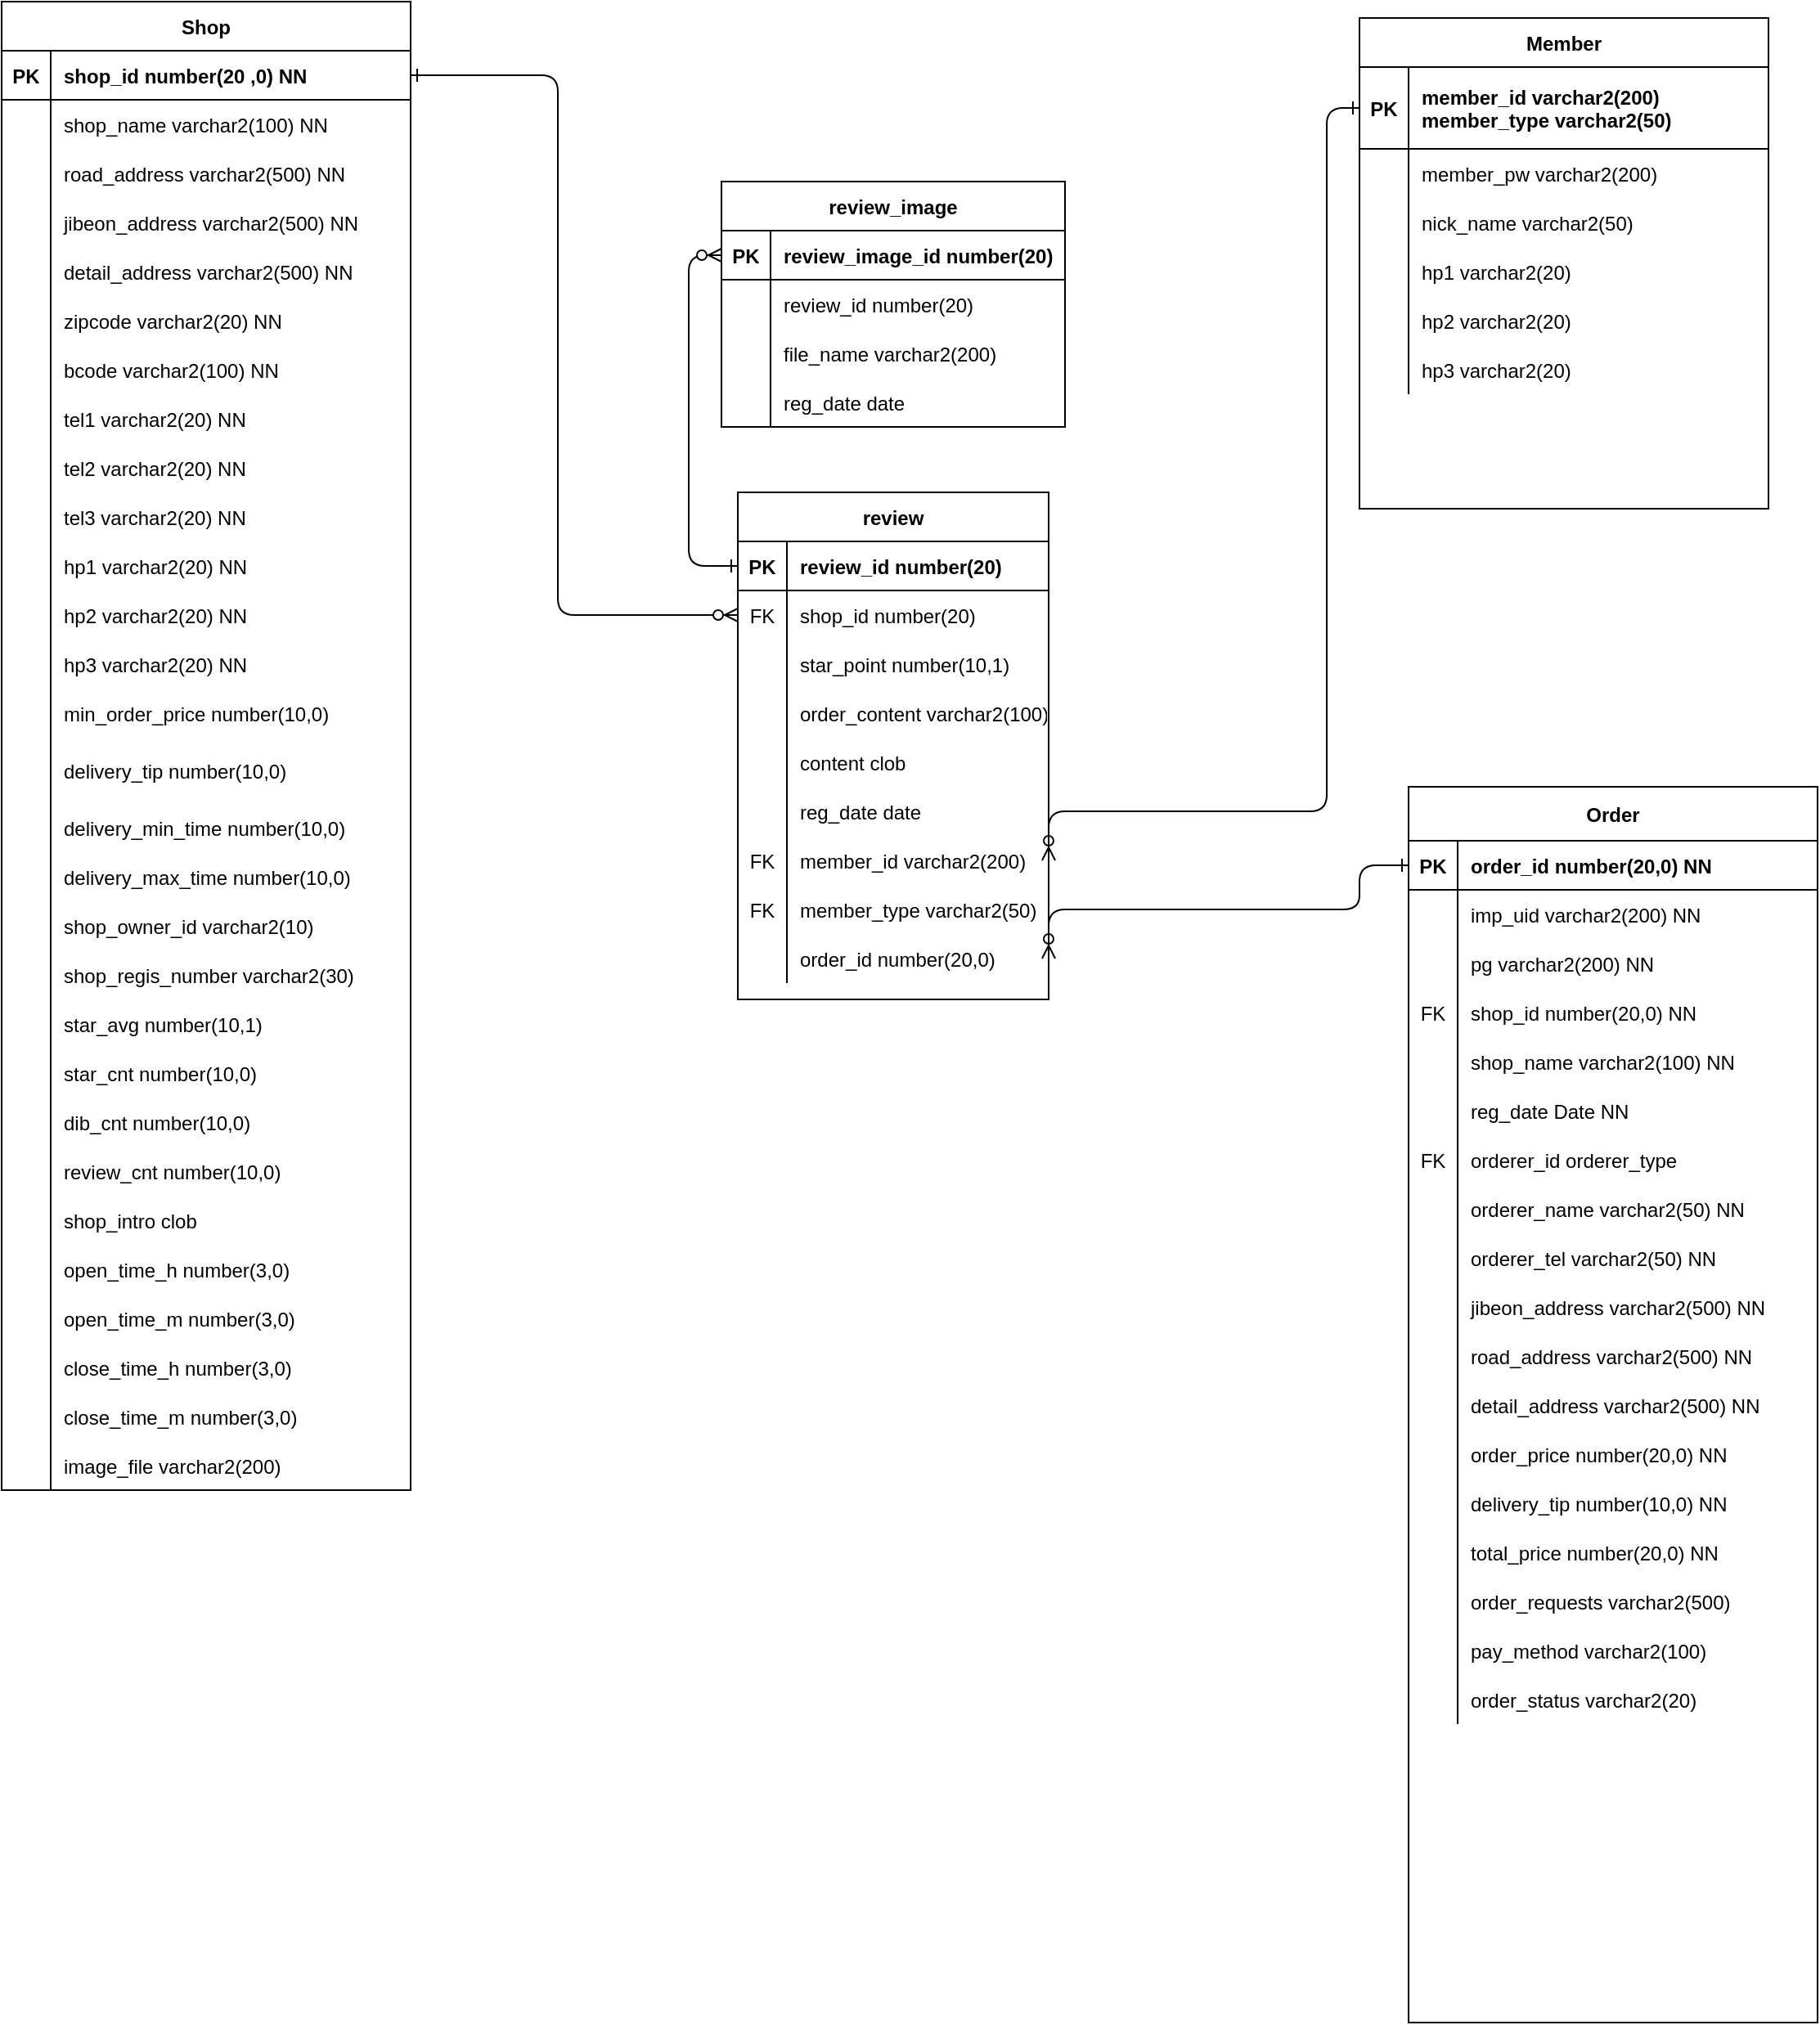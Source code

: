 <mxfile version="14.7.6" type="device"><diagram name="Page-1" id="c4acf3e9-155e-7222-9cf6-157b1a14988f"><mxGraphModel dx="1850" dy="1074" grid="1" gridSize="10" guides="1" tooltips="1" connect="1" arrows="1" fold="1" page="1" pageScale="1" pageWidth="850" pageHeight="1100" background="#ffffff" math="0" shadow="0"><root><mxCell id="0"/><mxCell id="1" parent="0"/><mxCell id="r4U__NCTWisNCbW0sd7S-23" value="review_image" style="shape=table;startSize=30;container=1;collapsible=1;childLayout=tableLayout;fixedRows=1;rowLines=0;fontStyle=1;align=center;resizeLast=1;strokeColor=#000000;" parent="1" vertex="1"><mxGeometry x="70" y="160" width="210" height="150" as="geometry"/></mxCell><mxCell id="r4U__NCTWisNCbW0sd7S-24" value="" style="shape=partialRectangle;collapsible=0;dropTarget=0;pointerEvents=0;fillColor=none;top=0;left=0;bottom=1;right=0;points=[[0,0.5],[1,0.5]];portConstraint=eastwest;" parent="r4U__NCTWisNCbW0sd7S-23" vertex="1"><mxGeometry y="30" width="210" height="30" as="geometry"/></mxCell><mxCell id="r4U__NCTWisNCbW0sd7S-25" value="PK" style="shape=partialRectangle;connectable=0;fillColor=none;top=0;left=0;bottom=0;right=0;fontStyle=1;overflow=hidden;" parent="r4U__NCTWisNCbW0sd7S-24" vertex="1"><mxGeometry width="30" height="30" as="geometry"/></mxCell><mxCell id="r4U__NCTWisNCbW0sd7S-26" value="review_image_id number(20)" style="shape=partialRectangle;connectable=0;fillColor=none;top=0;left=0;bottom=0;right=0;align=left;spacingLeft=6;fontStyle=1;overflow=hidden;" parent="r4U__NCTWisNCbW0sd7S-24" vertex="1"><mxGeometry x="30" width="180" height="30" as="geometry"/></mxCell><mxCell id="r4U__NCTWisNCbW0sd7S-27" value="" style="shape=partialRectangle;collapsible=0;dropTarget=0;pointerEvents=0;fillColor=none;top=0;left=0;bottom=0;right=0;points=[[0,0.5],[1,0.5]];portConstraint=eastwest;" parent="r4U__NCTWisNCbW0sd7S-23" vertex="1"><mxGeometry y="60" width="210" height="30" as="geometry"/></mxCell><mxCell id="r4U__NCTWisNCbW0sd7S-28" value="" style="shape=partialRectangle;connectable=0;fillColor=none;top=0;left=0;bottom=0;right=0;editable=1;overflow=hidden;" parent="r4U__NCTWisNCbW0sd7S-27" vertex="1"><mxGeometry width="30" height="30" as="geometry"/></mxCell><mxCell id="r4U__NCTWisNCbW0sd7S-29" value="review_id number(20)" style="shape=partialRectangle;connectable=0;fillColor=none;top=0;left=0;bottom=0;right=0;align=left;spacingLeft=6;overflow=hidden;" parent="r4U__NCTWisNCbW0sd7S-27" vertex="1"><mxGeometry x="30" width="180" height="30" as="geometry"/></mxCell><mxCell id="r4U__NCTWisNCbW0sd7S-30" value="" style="shape=partialRectangle;collapsible=0;dropTarget=0;pointerEvents=0;fillColor=none;top=0;left=0;bottom=0;right=0;points=[[0,0.5],[1,0.5]];portConstraint=eastwest;" parent="r4U__NCTWisNCbW0sd7S-23" vertex="1"><mxGeometry y="90" width="210" height="30" as="geometry"/></mxCell><mxCell id="r4U__NCTWisNCbW0sd7S-31" value="" style="shape=partialRectangle;connectable=0;fillColor=none;top=0;left=0;bottom=0;right=0;editable=1;overflow=hidden;" parent="r4U__NCTWisNCbW0sd7S-30" vertex="1"><mxGeometry width="30" height="30" as="geometry"/></mxCell><mxCell id="r4U__NCTWisNCbW0sd7S-32" value="file_name varchar2(200)" style="shape=partialRectangle;connectable=0;fillColor=none;top=0;left=0;bottom=0;right=0;align=left;spacingLeft=6;overflow=hidden;" parent="r4U__NCTWisNCbW0sd7S-30" vertex="1"><mxGeometry x="30" width="180" height="30" as="geometry"/></mxCell><mxCell id="r4U__NCTWisNCbW0sd7S-33" value="" style="shape=partialRectangle;collapsible=0;dropTarget=0;pointerEvents=0;fillColor=none;top=0;left=0;bottom=0;right=0;points=[[0,0.5],[1,0.5]];portConstraint=eastwest;" parent="r4U__NCTWisNCbW0sd7S-23" vertex="1"><mxGeometry y="120" width="210" height="30" as="geometry"/></mxCell><mxCell id="r4U__NCTWisNCbW0sd7S-34" value="" style="shape=partialRectangle;connectable=0;fillColor=none;top=0;left=0;bottom=0;right=0;editable=1;overflow=hidden;" parent="r4U__NCTWisNCbW0sd7S-33" vertex="1"><mxGeometry width="30" height="30" as="geometry"/></mxCell><mxCell id="r4U__NCTWisNCbW0sd7S-35" value="reg_date date" style="shape=partialRectangle;connectable=0;fillColor=none;top=0;left=0;bottom=0;right=0;align=left;spacingLeft=6;overflow=hidden;" parent="r4U__NCTWisNCbW0sd7S-33" vertex="1"><mxGeometry x="30" width="180" height="30" as="geometry"/></mxCell><mxCell id="r4U__NCTWisNCbW0sd7S-36" value="Shop" style="shape=table;startSize=30;container=1;collapsible=1;childLayout=tableLayout;fixedRows=1;rowLines=0;fontStyle=1;align=center;resizeLast=1;" parent="1" vertex="1"><mxGeometry x="-370" y="50" width="250" height="910" as="geometry"/></mxCell><mxCell id="r4U__NCTWisNCbW0sd7S-37" value="" style="shape=partialRectangle;collapsible=0;dropTarget=0;pointerEvents=0;fillColor=none;points=[[0,0.5],[1,0.5]];portConstraint=eastwest;top=0;left=0;right=0;bottom=1;" parent="r4U__NCTWisNCbW0sd7S-36" vertex="1"><mxGeometry y="30" width="250" height="30" as="geometry"/></mxCell><mxCell id="r4U__NCTWisNCbW0sd7S-38" value="PK" style="shape=partialRectangle;overflow=hidden;connectable=0;fillColor=none;top=0;left=0;bottom=0;right=0;fontStyle=1;" parent="r4U__NCTWisNCbW0sd7S-37" vertex="1"><mxGeometry width="30" height="30" as="geometry"/></mxCell><mxCell id="r4U__NCTWisNCbW0sd7S-39" value="shop_id number(20 ,0) NN" style="shape=partialRectangle;overflow=hidden;connectable=0;fillColor=none;top=0;left=0;bottom=0;right=0;align=left;spacingLeft=6;fontStyle=1;" parent="r4U__NCTWisNCbW0sd7S-37" vertex="1"><mxGeometry x="30" width="220" height="30" as="geometry"/></mxCell><mxCell id="r4U__NCTWisNCbW0sd7S-40" value="" style="shape=partialRectangle;collapsible=0;dropTarget=0;pointerEvents=0;fillColor=none;points=[[0,0.5],[1,0.5]];portConstraint=eastwest;top=0;left=0;right=0;bottom=0;" parent="r4U__NCTWisNCbW0sd7S-36" vertex="1"><mxGeometry y="60" width="250" height="30" as="geometry"/></mxCell><mxCell id="r4U__NCTWisNCbW0sd7S-41" value="" style="shape=partialRectangle;overflow=hidden;connectable=0;fillColor=none;top=0;left=0;bottom=0;right=0;" parent="r4U__NCTWisNCbW0sd7S-40" vertex="1"><mxGeometry width="30" height="30" as="geometry"/></mxCell><mxCell id="r4U__NCTWisNCbW0sd7S-42" value="shop_name varchar2(100) NN" style="shape=partialRectangle;overflow=hidden;connectable=0;fillColor=none;top=0;left=0;bottom=0;right=0;align=left;spacingLeft=6;" parent="r4U__NCTWisNCbW0sd7S-40" vertex="1"><mxGeometry x="30" width="220" height="30" as="geometry"/></mxCell><mxCell id="r4U__NCTWisNCbW0sd7S-43" value="" style="shape=partialRectangle;collapsible=0;dropTarget=0;pointerEvents=0;fillColor=none;points=[[0,0.5],[1,0.5]];portConstraint=eastwest;top=0;left=0;right=0;bottom=0;" parent="r4U__NCTWisNCbW0sd7S-36" vertex="1"><mxGeometry y="90" width="250" height="30" as="geometry"/></mxCell><mxCell id="r4U__NCTWisNCbW0sd7S-44" value="" style="shape=partialRectangle;overflow=hidden;connectable=0;fillColor=none;top=0;left=0;bottom=0;right=0;" parent="r4U__NCTWisNCbW0sd7S-43" vertex="1"><mxGeometry width="30" height="30" as="geometry"/></mxCell><mxCell id="r4U__NCTWisNCbW0sd7S-45" value="road_address varchar2(500) NN" style="shape=partialRectangle;overflow=hidden;connectable=0;fillColor=none;top=0;left=0;bottom=0;right=0;align=left;spacingLeft=6;" parent="r4U__NCTWisNCbW0sd7S-43" vertex="1"><mxGeometry x="30" width="220" height="30" as="geometry"/></mxCell><mxCell id="r4U__NCTWisNCbW0sd7S-46" value="" style="shape=partialRectangle;collapsible=0;dropTarget=0;pointerEvents=0;fillColor=none;points=[[0,0.5],[1,0.5]];portConstraint=eastwest;top=0;left=0;right=0;bottom=0;" parent="r4U__NCTWisNCbW0sd7S-36" vertex="1"><mxGeometry y="120" width="250" height="30" as="geometry"/></mxCell><mxCell id="r4U__NCTWisNCbW0sd7S-47" value="" style="shape=partialRectangle;overflow=hidden;connectable=0;fillColor=none;top=0;left=0;bottom=0;right=0;" parent="r4U__NCTWisNCbW0sd7S-46" vertex="1"><mxGeometry width="30" height="30" as="geometry"/></mxCell><mxCell id="r4U__NCTWisNCbW0sd7S-48" value="jibeon_address varchar2(500) NN" style="shape=partialRectangle;overflow=hidden;connectable=0;fillColor=none;top=0;left=0;bottom=0;right=0;align=left;spacingLeft=6;" parent="r4U__NCTWisNCbW0sd7S-46" vertex="1"><mxGeometry x="30" width="220" height="30" as="geometry"/></mxCell><mxCell id="r4U__NCTWisNCbW0sd7S-49" value="" style="shape=partialRectangle;collapsible=0;dropTarget=0;pointerEvents=0;fillColor=none;points=[[0,0.5],[1,0.5]];portConstraint=eastwest;top=0;left=0;right=0;bottom=0;" parent="r4U__NCTWisNCbW0sd7S-36" vertex="1"><mxGeometry y="150" width="250" height="30" as="geometry"/></mxCell><mxCell id="r4U__NCTWisNCbW0sd7S-50" value="" style="shape=partialRectangle;overflow=hidden;connectable=0;fillColor=none;top=0;left=0;bottom=0;right=0;" parent="r4U__NCTWisNCbW0sd7S-49" vertex="1"><mxGeometry width="30" height="30" as="geometry"/></mxCell><mxCell id="r4U__NCTWisNCbW0sd7S-51" value="detail_address varchar2(500) NN" style="shape=partialRectangle;overflow=hidden;connectable=0;fillColor=none;top=0;left=0;bottom=0;right=0;align=left;spacingLeft=6;" parent="r4U__NCTWisNCbW0sd7S-49" vertex="1"><mxGeometry x="30" width="220" height="30" as="geometry"/></mxCell><mxCell id="r4U__NCTWisNCbW0sd7S-52" value="" style="shape=partialRectangle;collapsible=0;dropTarget=0;pointerEvents=0;fillColor=none;points=[[0,0.5],[1,0.5]];portConstraint=eastwest;top=0;left=0;right=0;bottom=0;" parent="r4U__NCTWisNCbW0sd7S-36" vertex="1"><mxGeometry y="180" width="250" height="30" as="geometry"/></mxCell><mxCell id="r4U__NCTWisNCbW0sd7S-53" value="" style="shape=partialRectangle;overflow=hidden;connectable=0;fillColor=none;top=0;left=0;bottom=0;right=0;" parent="r4U__NCTWisNCbW0sd7S-52" vertex="1"><mxGeometry width="30" height="30" as="geometry"/></mxCell><mxCell id="r4U__NCTWisNCbW0sd7S-54" value="zipcode varchar2(20) NN" style="shape=partialRectangle;overflow=hidden;connectable=0;fillColor=none;top=0;left=0;bottom=0;right=0;align=left;spacingLeft=6;" parent="r4U__NCTWisNCbW0sd7S-52" vertex="1"><mxGeometry x="30" width="220" height="30" as="geometry"/></mxCell><mxCell id="r4U__NCTWisNCbW0sd7S-55" value="" style="shape=partialRectangle;collapsible=0;dropTarget=0;pointerEvents=0;fillColor=none;points=[[0,0.5],[1,0.5]];portConstraint=eastwest;top=0;left=0;right=0;bottom=0;" parent="r4U__NCTWisNCbW0sd7S-36" vertex="1"><mxGeometry y="210" width="250" height="30" as="geometry"/></mxCell><mxCell id="r4U__NCTWisNCbW0sd7S-56" value="" style="shape=partialRectangle;overflow=hidden;connectable=0;fillColor=none;top=0;left=0;bottom=0;right=0;" parent="r4U__NCTWisNCbW0sd7S-55" vertex="1"><mxGeometry width="30" height="30" as="geometry"/></mxCell><mxCell id="r4U__NCTWisNCbW0sd7S-57" value="bcode varchar2(100) NN" style="shape=partialRectangle;overflow=hidden;connectable=0;fillColor=none;top=0;left=0;bottom=0;right=0;align=left;spacingLeft=6;" parent="r4U__NCTWisNCbW0sd7S-55" vertex="1"><mxGeometry x="30" width="220" height="30" as="geometry"/></mxCell><mxCell id="r4U__NCTWisNCbW0sd7S-58" value="" style="shape=partialRectangle;collapsible=0;dropTarget=0;pointerEvents=0;fillColor=none;points=[[0,0.5],[1,0.5]];portConstraint=eastwest;top=0;left=0;right=0;bottom=0;" parent="r4U__NCTWisNCbW0sd7S-36" vertex="1"><mxGeometry y="240" width="250" height="30" as="geometry"/></mxCell><mxCell id="r4U__NCTWisNCbW0sd7S-59" value="" style="shape=partialRectangle;overflow=hidden;connectable=0;fillColor=none;top=0;left=0;bottom=0;right=0;" parent="r4U__NCTWisNCbW0sd7S-58" vertex="1"><mxGeometry width="30" height="30" as="geometry"/></mxCell><mxCell id="r4U__NCTWisNCbW0sd7S-60" value="tel1 varchar2(20) NN" style="shape=partialRectangle;overflow=hidden;connectable=0;fillColor=none;top=0;left=0;bottom=0;right=0;align=left;spacingLeft=6;" parent="r4U__NCTWisNCbW0sd7S-58" vertex="1"><mxGeometry x="30" width="220" height="30" as="geometry"/></mxCell><mxCell id="r4U__NCTWisNCbW0sd7S-61" value="" style="shape=partialRectangle;collapsible=0;dropTarget=0;pointerEvents=0;fillColor=none;points=[[0,0.5],[1,0.5]];portConstraint=eastwest;top=0;left=0;right=0;bottom=0;" parent="r4U__NCTWisNCbW0sd7S-36" vertex="1"><mxGeometry y="270" width="250" height="30" as="geometry"/></mxCell><mxCell id="r4U__NCTWisNCbW0sd7S-62" value="" style="shape=partialRectangle;overflow=hidden;connectable=0;fillColor=none;top=0;left=0;bottom=0;right=0;" parent="r4U__NCTWisNCbW0sd7S-61" vertex="1"><mxGeometry width="30" height="30" as="geometry"/></mxCell><mxCell id="r4U__NCTWisNCbW0sd7S-63" value="tel2 varchar2(20) NN" style="shape=partialRectangle;overflow=hidden;connectable=0;fillColor=none;top=0;left=0;bottom=0;right=0;align=left;spacingLeft=6;" parent="r4U__NCTWisNCbW0sd7S-61" vertex="1"><mxGeometry x="30" width="220" height="30" as="geometry"/></mxCell><mxCell id="r4U__NCTWisNCbW0sd7S-64" value="" style="shape=partialRectangle;collapsible=0;dropTarget=0;pointerEvents=0;fillColor=none;points=[[0,0.5],[1,0.5]];portConstraint=eastwest;top=0;left=0;right=0;bottom=0;" parent="r4U__NCTWisNCbW0sd7S-36" vertex="1"><mxGeometry y="300" width="250" height="30" as="geometry"/></mxCell><mxCell id="r4U__NCTWisNCbW0sd7S-65" value="" style="shape=partialRectangle;overflow=hidden;connectable=0;fillColor=none;top=0;left=0;bottom=0;right=0;" parent="r4U__NCTWisNCbW0sd7S-64" vertex="1"><mxGeometry width="30" height="30" as="geometry"/></mxCell><mxCell id="r4U__NCTWisNCbW0sd7S-66" value="tel3 varchar2(20) NN" style="shape=partialRectangle;overflow=hidden;connectable=0;fillColor=none;top=0;left=0;bottom=0;right=0;align=left;spacingLeft=6;" parent="r4U__NCTWisNCbW0sd7S-64" vertex="1"><mxGeometry x="30" width="220" height="30" as="geometry"/></mxCell><mxCell id="r4U__NCTWisNCbW0sd7S-67" value="" style="shape=partialRectangle;collapsible=0;dropTarget=0;pointerEvents=0;fillColor=none;points=[[0,0.5],[1,0.5]];portConstraint=eastwest;top=0;left=0;right=0;bottom=0;" parent="r4U__NCTWisNCbW0sd7S-36" vertex="1"><mxGeometry y="330" width="250" height="30" as="geometry"/></mxCell><mxCell id="r4U__NCTWisNCbW0sd7S-68" value="" style="shape=partialRectangle;overflow=hidden;connectable=0;fillColor=none;top=0;left=0;bottom=0;right=0;" parent="r4U__NCTWisNCbW0sd7S-67" vertex="1"><mxGeometry width="30" height="30" as="geometry"/></mxCell><mxCell id="r4U__NCTWisNCbW0sd7S-69" value="hp1 varchar2(20) NN" style="shape=partialRectangle;overflow=hidden;connectable=0;fillColor=none;top=0;left=0;bottom=0;right=0;align=left;spacingLeft=6;" parent="r4U__NCTWisNCbW0sd7S-67" vertex="1"><mxGeometry x="30" width="220" height="30" as="geometry"/></mxCell><mxCell id="r4U__NCTWisNCbW0sd7S-70" value="" style="shape=partialRectangle;collapsible=0;dropTarget=0;pointerEvents=0;fillColor=none;points=[[0,0.5],[1,0.5]];portConstraint=eastwest;top=0;left=0;right=0;bottom=0;" parent="r4U__NCTWisNCbW0sd7S-36" vertex="1"><mxGeometry y="360" width="250" height="30" as="geometry"/></mxCell><mxCell id="r4U__NCTWisNCbW0sd7S-71" value="" style="shape=partialRectangle;overflow=hidden;connectable=0;fillColor=none;top=0;left=0;bottom=0;right=0;" parent="r4U__NCTWisNCbW0sd7S-70" vertex="1"><mxGeometry width="30" height="30" as="geometry"/></mxCell><mxCell id="r4U__NCTWisNCbW0sd7S-72" value="hp2 varchar2(20) NN" style="shape=partialRectangle;overflow=hidden;connectable=0;fillColor=none;top=0;left=0;bottom=0;right=0;align=left;spacingLeft=6;" parent="r4U__NCTWisNCbW0sd7S-70" vertex="1"><mxGeometry x="30" width="220" height="30" as="geometry"/></mxCell><mxCell id="r4U__NCTWisNCbW0sd7S-73" value="" style="shape=partialRectangle;collapsible=0;dropTarget=0;pointerEvents=0;fillColor=none;points=[[0,0.5],[1,0.5]];portConstraint=eastwest;top=0;left=0;right=0;bottom=0;" parent="r4U__NCTWisNCbW0sd7S-36" vertex="1"><mxGeometry y="390" width="250" height="30" as="geometry"/></mxCell><mxCell id="r4U__NCTWisNCbW0sd7S-74" value="" style="shape=partialRectangle;overflow=hidden;connectable=0;fillColor=none;top=0;left=0;bottom=0;right=0;" parent="r4U__NCTWisNCbW0sd7S-73" vertex="1"><mxGeometry width="30" height="30" as="geometry"/></mxCell><mxCell id="r4U__NCTWisNCbW0sd7S-75" value="hp3 varchar2(20) NN" style="shape=partialRectangle;overflow=hidden;connectable=0;fillColor=none;top=0;left=0;bottom=0;right=0;align=left;spacingLeft=6;" parent="r4U__NCTWisNCbW0sd7S-73" vertex="1"><mxGeometry x="30" width="220" height="30" as="geometry"/></mxCell><mxCell id="r4U__NCTWisNCbW0sd7S-76" value="" style="shape=partialRectangle;collapsible=0;dropTarget=0;pointerEvents=0;fillColor=none;points=[[0,0.5],[1,0.5]];portConstraint=eastwest;top=0;left=0;right=0;bottom=0;" parent="r4U__NCTWisNCbW0sd7S-36" vertex="1"><mxGeometry y="420" width="250" height="30" as="geometry"/></mxCell><mxCell id="r4U__NCTWisNCbW0sd7S-77" value="" style="shape=partialRectangle;overflow=hidden;connectable=0;fillColor=none;top=0;left=0;bottom=0;right=0;" parent="r4U__NCTWisNCbW0sd7S-76" vertex="1"><mxGeometry width="30" height="30" as="geometry"/></mxCell><mxCell id="r4U__NCTWisNCbW0sd7S-78" value="min_order_price number(10,0) " style="shape=partialRectangle;overflow=hidden;connectable=0;fillColor=none;top=0;left=0;bottom=0;right=0;align=left;spacingLeft=6;" parent="r4U__NCTWisNCbW0sd7S-76" vertex="1"><mxGeometry x="30" width="220" height="30" as="geometry"/></mxCell><mxCell id="r4U__NCTWisNCbW0sd7S-79" value="" style="shape=partialRectangle;collapsible=0;dropTarget=0;pointerEvents=0;fillColor=none;points=[[0,0.5],[1,0.5]];portConstraint=eastwest;top=0;left=0;right=0;bottom=0;" parent="r4U__NCTWisNCbW0sd7S-36" vertex="1"><mxGeometry y="450" width="250" height="40" as="geometry"/></mxCell><mxCell id="r4U__NCTWisNCbW0sd7S-80" value="" style="shape=partialRectangle;overflow=hidden;connectable=0;fillColor=none;top=0;left=0;bottom=0;right=0;" parent="r4U__NCTWisNCbW0sd7S-79" vertex="1"><mxGeometry width="30" height="40" as="geometry"/></mxCell><mxCell id="r4U__NCTWisNCbW0sd7S-81" value="delivery_tip number(10,0) " style="shape=partialRectangle;overflow=hidden;connectable=0;fillColor=none;top=0;left=0;bottom=0;right=0;align=left;spacingLeft=6;" parent="r4U__NCTWisNCbW0sd7S-79" vertex="1"><mxGeometry x="30" width="220" height="40" as="geometry"/></mxCell><mxCell id="r4U__NCTWisNCbW0sd7S-82" value="" style="shape=partialRectangle;collapsible=0;dropTarget=0;pointerEvents=0;fillColor=none;points=[[0,0.5],[1,0.5]];portConstraint=eastwest;top=0;left=0;right=0;bottom=0;" parent="r4U__NCTWisNCbW0sd7S-36" vertex="1"><mxGeometry y="490" width="250" height="30" as="geometry"/></mxCell><mxCell id="r4U__NCTWisNCbW0sd7S-83" value="" style="shape=partialRectangle;overflow=hidden;connectable=0;fillColor=none;top=0;left=0;bottom=0;right=0;" parent="r4U__NCTWisNCbW0sd7S-82" vertex="1"><mxGeometry width="30" height="30" as="geometry"/></mxCell><mxCell id="r4U__NCTWisNCbW0sd7S-84" value="delivery_min_time number(10,0) " style="shape=partialRectangle;overflow=hidden;connectable=0;fillColor=none;top=0;left=0;bottom=0;right=0;align=left;spacingLeft=6;" parent="r4U__NCTWisNCbW0sd7S-82" vertex="1"><mxGeometry x="30" width="220" height="30" as="geometry"/></mxCell><mxCell id="r4U__NCTWisNCbW0sd7S-85" value="" style="shape=partialRectangle;collapsible=0;dropTarget=0;pointerEvents=0;fillColor=none;points=[[0,0.5],[1,0.5]];portConstraint=eastwest;top=0;left=0;right=0;bottom=0;" parent="r4U__NCTWisNCbW0sd7S-36" vertex="1"><mxGeometry y="520" width="250" height="30" as="geometry"/></mxCell><mxCell id="r4U__NCTWisNCbW0sd7S-86" value="" style="shape=partialRectangle;overflow=hidden;connectable=0;fillColor=none;top=0;left=0;bottom=0;right=0;" parent="r4U__NCTWisNCbW0sd7S-85" vertex="1"><mxGeometry width="30" height="30" as="geometry"/></mxCell><mxCell id="r4U__NCTWisNCbW0sd7S-87" value="delivery_max_time number(10,0) " style="shape=partialRectangle;overflow=hidden;connectable=0;fillColor=none;top=0;left=0;bottom=0;right=0;align=left;spacingLeft=6;" parent="r4U__NCTWisNCbW0sd7S-85" vertex="1"><mxGeometry x="30" width="220" height="30" as="geometry"/></mxCell><mxCell id="r4U__NCTWisNCbW0sd7S-88" value="" style="shape=partialRectangle;collapsible=0;dropTarget=0;pointerEvents=0;fillColor=none;points=[[0,0.5],[1,0.5]];portConstraint=eastwest;top=0;left=0;right=0;bottom=0;" parent="r4U__NCTWisNCbW0sd7S-36" vertex="1"><mxGeometry y="550" width="250" height="30" as="geometry"/></mxCell><mxCell id="r4U__NCTWisNCbW0sd7S-89" value="" style="shape=partialRectangle;overflow=hidden;connectable=0;fillColor=none;top=0;left=0;bottom=0;right=0;" parent="r4U__NCTWisNCbW0sd7S-88" vertex="1"><mxGeometry width="30" height="30" as="geometry"/></mxCell><mxCell id="r4U__NCTWisNCbW0sd7S-90" value="shop_owner_id varchar2(10) " style="shape=partialRectangle;overflow=hidden;connectable=0;fillColor=none;top=0;left=0;bottom=0;right=0;align=left;spacingLeft=6;" parent="r4U__NCTWisNCbW0sd7S-88" vertex="1"><mxGeometry x="30" width="220" height="30" as="geometry"/></mxCell><mxCell id="r4U__NCTWisNCbW0sd7S-91" value="" style="shape=partialRectangle;collapsible=0;dropTarget=0;pointerEvents=0;fillColor=none;points=[[0,0.5],[1,0.5]];portConstraint=eastwest;top=0;left=0;right=0;bottom=0;" parent="r4U__NCTWisNCbW0sd7S-36" vertex="1"><mxGeometry y="580" width="250" height="30" as="geometry"/></mxCell><mxCell id="r4U__NCTWisNCbW0sd7S-92" value="" style="shape=partialRectangle;overflow=hidden;connectable=0;fillColor=none;top=0;left=0;bottom=0;right=0;" parent="r4U__NCTWisNCbW0sd7S-91" vertex="1"><mxGeometry width="30" height="30" as="geometry"/></mxCell><mxCell id="r4U__NCTWisNCbW0sd7S-93" value="shop_regis_number varchar2(30) " style="shape=partialRectangle;overflow=hidden;connectable=0;fillColor=none;top=0;left=0;bottom=0;right=0;align=left;spacingLeft=6;" parent="r4U__NCTWisNCbW0sd7S-91" vertex="1"><mxGeometry x="30" width="220" height="30" as="geometry"/></mxCell><mxCell id="r4U__NCTWisNCbW0sd7S-94" value="" style="shape=partialRectangle;collapsible=0;dropTarget=0;pointerEvents=0;fillColor=none;points=[[0,0.5],[1,0.5]];portConstraint=eastwest;top=0;left=0;right=0;bottom=0;" parent="r4U__NCTWisNCbW0sd7S-36" vertex="1"><mxGeometry y="610" width="250" height="30" as="geometry"/></mxCell><mxCell id="r4U__NCTWisNCbW0sd7S-95" value="" style="shape=partialRectangle;overflow=hidden;connectable=0;fillColor=none;top=0;left=0;bottom=0;right=0;" parent="r4U__NCTWisNCbW0sd7S-94" vertex="1"><mxGeometry width="30" height="30" as="geometry"/></mxCell><mxCell id="r4U__NCTWisNCbW0sd7S-96" value="star_avg number(10,1) " style="shape=partialRectangle;overflow=hidden;connectable=0;fillColor=none;top=0;left=0;bottom=0;right=0;align=left;spacingLeft=6;" parent="r4U__NCTWisNCbW0sd7S-94" vertex="1"><mxGeometry x="30" width="220" height="30" as="geometry"/></mxCell><mxCell id="r4U__NCTWisNCbW0sd7S-97" value="" style="shape=partialRectangle;collapsible=0;dropTarget=0;pointerEvents=0;fillColor=none;points=[[0,0.5],[1,0.5]];portConstraint=eastwest;top=0;left=0;right=0;bottom=0;" parent="r4U__NCTWisNCbW0sd7S-36" vertex="1"><mxGeometry y="640" width="250" height="30" as="geometry"/></mxCell><mxCell id="r4U__NCTWisNCbW0sd7S-98" value="" style="shape=partialRectangle;overflow=hidden;connectable=0;fillColor=none;top=0;left=0;bottom=0;right=0;" parent="r4U__NCTWisNCbW0sd7S-97" vertex="1"><mxGeometry width="30" height="30" as="geometry"/></mxCell><mxCell id="r4U__NCTWisNCbW0sd7S-99" value="star_cnt number(10,0)" style="shape=partialRectangle;overflow=hidden;connectable=0;fillColor=none;top=0;left=0;bottom=0;right=0;align=left;spacingLeft=6;" parent="r4U__NCTWisNCbW0sd7S-97" vertex="1"><mxGeometry x="30" width="220" height="30" as="geometry"/></mxCell><mxCell id="r4U__NCTWisNCbW0sd7S-100" value="" style="shape=partialRectangle;collapsible=0;dropTarget=0;pointerEvents=0;fillColor=none;points=[[0,0.5],[1,0.5]];portConstraint=eastwest;top=0;left=0;right=0;bottom=0;" parent="r4U__NCTWisNCbW0sd7S-36" vertex="1"><mxGeometry y="670" width="250" height="30" as="geometry"/></mxCell><mxCell id="r4U__NCTWisNCbW0sd7S-101" value="" style="shape=partialRectangle;overflow=hidden;connectable=0;fillColor=none;top=0;left=0;bottom=0;right=0;" parent="r4U__NCTWisNCbW0sd7S-100" vertex="1"><mxGeometry width="30" height="30" as="geometry"/></mxCell><mxCell id="r4U__NCTWisNCbW0sd7S-102" value="dib_cnt number(10,0)" style="shape=partialRectangle;overflow=hidden;connectable=0;fillColor=none;top=0;left=0;bottom=0;right=0;align=left;spacingLeft=6;" parent="r4U__NCTWisNCbW0sd7S-100" vertex="1"><mxGeometry x="30" width="220" height="30" as="geometry"/></mxCell><mxCell id="r4U__NCTWisNCbW0sd7S-103" value="" style="shape=partialRectangle;collapsible=0;dropTarget=0;pointerEvents=0;fillColor=none;points=[[0,0.5],[1,0.5]];portConstraint=eastwest;top=0;left=0;right=0;bottom=0;" parent="r4U__NCTWisNCbW0sd7S-36" vertex="1"><mxGeometry y="700" width="250" height="30" as="geometry"/></mxCell><mxCell id="r4U__NCTWisNCbW0sd7S-104" value="" style="shape=partialRectangle;overflow=hidden;connectable=0;fillColor=none;top=0;left=0;bottom=0;right=0;" parent="r4U__NCTWisNCbW0sd7S-103" vertex="1"><mxGeometry width="30" height="30" as="geometry"/></mxCell><mxCell id="r4U__NCTWisNCbW0sd7S-105" value="review_cnt number(10,0)" style="shape=partialRectangle;overflow=hidden;connectable=0;fillColor=none;top=0;left=0;bottom=0;right=0;align=left;spacingLeft=6;" parent="r4U__NCTWisNCbW0sd7S-103" vertex="1"><mxGeometry x="30" width="220" height="30" as="geometry"/></mxCell><mxCell id="r4U__NCTWisNCbW0sd7S-106" value="" style="shape=partialRectangle;collapsible=0;dropTarget=0;pointerEvents=0;fillColor=none;points=[[0,0.5],[1,0.5]];portConstraint=eastwest;top=0;left=0;right=0;bottom=0;" parent="r4U__NCTWisNCbW0sd7S-36" vertex="1"><mxGeometry y="730" width="250" height="30" as="geometry"/></mxCell><mxCell id="r4U__NCTWisNCbW0sd7S-107" value="" style="shape=partialRectangle;overflow=hidden;connectable=0;fillColor=none;top=0;left=0;bottom=0;right=0;" parent="r4U__NCTWisNCbW0sd7S-106" vertex="1"><mxGeometry width="30" height="30" as="geometry"/></mxCell><mxCell id="r4U__NCTWisNCbW0sd7S-108" value="shop_intro clob" style="shape=partialRectangle;overflow=hidden;connectable=0;fillColor=none;top=0;left=0;bottom=0;right=0;align=left;spacingLeft=6;" parent="r4U__NCTWisNCbW0sd7S-106" vertex="1"><mxGeometry x="30" width="220" height="30" as="geometry"/></mxCell><mxCell id="r4U__NCTWisNCbW0sd7S-109" value="" style="shape=partialRectangle;collapsible=0;dropTarget=0;pointerEvents=0;fillColor=none;points=[[0,0.5],[1,0.5]];portConstraint=eastwest;top=0;left=0;right=0;bottom=0;" parent="r4U__NCTWisNCbW0sd7S-36" vertex="1"><mxGeometry y="760" width="250" height="30" as="geometry"/></mxCell><mxCell id="r4U__NCTWisNCbW0sd7S-110" value="" style="shape=partialRectangle;overflow=hidden;connectable=0;fillColor=none;top=0;left=0;bottom=0;right=0;" parent="r4U__NCTWisNCbW0sd7S-109" vertex="1"><mxGeometry width="30" height="30" as="geometry"/></mxCell><mxCell id="r4U__NCTWisNCbW0sd7S-111" value="open_time_h number(3,0)" style="shape=partialRectangle;overflow=hidden;connectable=0;fillColor=none;top=0;left=0;bottom=0;right=0;align=left;spacingLeft=6;" parent="r4U__NCTWisNCbW0sd7S-109" vertex="1"><mxGeometry x="30" width="220" height="30" as="geometry"/></mxCell><mxCell id="r4U__NCTWisNCbW0sd7S-112" value="" style="shape=partialRectangle;collapsible=0;dropTarget=0;pointerEvents=0;fillColor=none;points=[[0,0.5],[1,0.5]];portConstraint=eastwest;top=0;left=0;right=0;bottom=0;" parent="r4U__NCTWisNCbW0sd7S-36" vertex="1"><mxGeometry y="790" width="250" height="30" as="geometry"/></mxCell><mxCell id="r4U__NCTWisNCbW0sd7S-113" value="" style="shape=partialRectangle;overflow=hidden;connectable=0;fillColor=none;top=0;left=0;bottom=0;right=0;" parent="r4U__NCTWisNCbW0sd7S-112" vertex="1"><mxGeometry width="30" height="30" as="geometry"/></mxCell><mxCell id="r4U__NCTWisNCbW0sd7S-114" value="open_time_m number(3,0)" style="shape=partialRectangle;overflow=hidden;connectable=0;fillColor=none;top=0;left=0;bottom=0;right=0;align=left;spacingLeft=6;" parent="r4U__NCTWisNCbW0sd7S-112" vertex="1"><mxGeometry x="30" width="220" height="30" as="geometry"/></mxCell><mxCell id="r4U__NCTWisNCbW0sd7S-115" value="" style="shape=partialRectangle;collapsible=0;dropTarget=0;pointerEvents=0;fillColor=none;points=[[0,0.5],[1,0.5]];portConstraint=eastwest;top=0;left=0;right=0;bottom=0;" parent="r4U__NCTWisNCbW0sd7S-36" vertex="1"><mxGeometry y="820" width="250" height="30" as="geometry"/></mxCell><mxCell id="r4U__NCTWisNCbW0sd7S-116" value="" style="shape=partialRectangle;overflow=hidden;connectable=0;fillColor=none;top=0;left=0;bottom=0;right=0;" parent="r4U__NCTWisNCbW0sd7S-115" vertex="1"><mxGeometry width="30" height="30" as="geometry"/></mxCell><mxCell id="r4U__NCTWisNCbW0sd7S-117" value="close_time_h number(3,0)" style="shape=partialRectangle;overflow=hidden;connectable=0;fillColor=none;top=0;left=0;bottom=0;right=0;align=left;spacingLeft=6;" parent="r4U__NCTWisNCbW0sd7S-115" vertex="1"><mxGeometry x="30" width="220" height="30" as="geometry"/></mxCell><mxCell id="r4U__NCTWisNCbW0sd7S-118" value="" style="shape=partialRectangle;collapsible=0;dropTarget=0;pointerEvents=0;fillColor=none;points=[[0,0.5],[1,0.5]];portConstraint=eastwest;top=0;left=0;right=0;bottom=0;" parent="r4U__NCTWisNCbW0sd7S-36" vertex="1"><mxGeometry y="850" width="250" height="30" as="geometry"/></mxCell><mxCell id="r4U__NCTWisNCbW0sd7S-119" value="" style="shape=partialRectangle;overflow=hidden;connectable=0;fillColor=none;top=0;left=0;bottom=0;right=0;" parent="r4U__NCTWisNCbW0sd7S-118" vertex="1"><mxGeometry width="30" height="30" as="geometry"/></mxCell><mxCell id="r4U__NCTWisNCbW0sd7S-120" value="close_time_m number(3,0)" style="shape=partialRectangle;overflow=hidden;connectable=0;fillColor=none;top=0;left=0;bottom=0;right=0;align=left;spacingLeft=6;" parent="r4U__NCTWisNCbW0sd7S-118" vertex="1"><mxGeometry x="30" width="220" height="30" as="geometry"/></mxCell><mxCell id="r4U__NCTWisNCbW0sd7S-121" value="" style="shape=partialRectangle;collapsible=0;dropTarget=0;pointerEvents=0;fillColor=none;points=[[0,0.5],[1,0.5]];portConstraint=eastwest;top=0;left=0;right=0;bottom=0;" parent="r4U__NCTWisNCbW0sd7S-36" vertex="1"><mxGeometry y="880" width="250" height="30" as="geometry"/></mxCell><mxCell id="r4U__NCTWisNCbW0sd7S-122" value="" style="shape=partialRectangle;overflow=hidden;connectable=0;fillColor=none;top=0;left=0;bottom=0;right=0;" parent="r4U__NCTWisNCbW0sd7S-121" vertex="1"><mxGeometry width="30" height="30" as="geometry"/></mxCell><mxCell id="r4U__NCTWisNCbW0sd7S-123" value="image_file varchar2(200)" style="shape=partialRectangle;overflow=hidden;connectable=0;fillColor=none;top=0;left=0;bottom=0;right=0;align=left;spacingLeft=6;" parent="r4U__NCTWisNCbW0sd7S-121" vertex="1"><mxGeometry x="30" width="220" height="30" as="geometry"/></mxCell><mxCell id="r4U__NCTWisNCbW0sd7S-124" value="Member" style="shape=table;startSize=30;container=1;collapsible=1;childLayout=tableLayout;fixedRows=1;rowLines=0;fontStyle=1;align=center;resizeLast=1;" parent="1" vertex="1"><mxGeometry x="460" y="60" width="250" height="300" as="geometry"><mxRectangle x="450" y="280" width="90" height="30" as="alternateBounds"/></mxGeometry></mxCell><mxCell id="r4U__NCTWisNCbW0sd7S-125" value="" style="shape=partialRectangle;collapsible=0;dropTarget=0;pointerEvents=0;fillColor=none;points=[[0,0.5],[1,0.5]];portConstraint=eastwest;top=0;left=0;right=0;bottom=1;" parent="r4U__NCTWisNCbW0sd7S-124" vertex="1"><mxGeometry y="30" width="250" height="50" as="geometry"/></mxCell><mxCell id="r4U__NCTWisNCbW0sd7S-126" value="PK" style="shape=partialRectangle;overflow=hidden;connectable=0;fillColor=none;top=0;left=0;bottom=0;right=0;fontStyle=1;" parent="r4U__NCTWisNCbW0sd7S-125" vertex="1"><mxGeometry width="30" height="50" as="geometry"/></mxCell><mxCell id="r4U__NCTWisNCbW0sd7S-127" value="member_id varchar2(200)&#10;member_type varchar2(50)" style="shape=partialRectangle;overflow=hidden;connectable=0;fillColor=none;top=0;left=0;bottom=0;right=0;align=left;spacingLeft=6;fontStyle=1;" parent="r4U__NCTWisNCbW0sd7S-125" vertex="1"><mxGeometry x="30" width="220" height="50" as="geometry"/></mxCell><mxCell id="r4U__NCTWisNCbW0sd7S-128" value="" style="shape=partialRectangle;collapsible=0;dropTarget=0;pointerEvents=0;fillColor=none;points=[[0,0.5],[1,0.5]];portConstraint=eastwest;top=0;left=0;right=0;bottom=0;" parent="r4U__NCTWisNCbW0sd7S-124" vertex="1"><mxGeometry y="80" width="250" height="30" as="geometry"/></mxCell><mxCell id="r4U__NCTWisNCbW0sd7S-129" value="" style="shape=partialRectangle;overflow=hidden;connectable=0;fillColor=none;top=0;left=0;bottom=0;right=0;" parent="r4U__NCTWisNCbW0sd7S-128" vertex="1"><mxGeometry width="30" height="30" as="geometry"/></mxCell><mxCell id="r4U__NCTWisNCbW0sd7S-130" value="member_pw varchar2(200)" style="shape=partialRectangle;overflow=hidden;connectable=0;fillColor=none;top=0;left=0;bottom=0;right=0;align=left;spacingLeft=6;" parent="r4U__NCTWisNCbW0sd7S-128" vertex="1"><mxGeometry x="30" width="220" height="30" as="geometry"/></mxCell><mxCell id="r4U__NCTWisNCbW0sd7S-131" value="" style="shape=partialRectangle;collapsible=0;dropTarget=0;pointerEvents=0;fillColor=none;points=[[0,0.5],[1,0.5]];portConstraint=eastwest;top=0;left=0;right=0;bottom=0;" parent="r4U__NCTWisNCbW0sd7S-124" vertex="1"><mxGeometry y="110" width="250" height="30" as="geometry"/></mxCell><mxCell id="r4U__NCTWisNCbW0sd7S-132" value="" style="shape=partialRectangle;overflow=hidden;connectable=0;fillColor=none;top=0;left=0;bottom=0;right=0;" parent="r4U__NCTWisNCbW0sd7S-131" vertex="1"><mxGeometry width="30" height="30" as="geometry"/></mxCell><mxCell id="r4U__NCTWisNCbW0sd7S-133" value="nick_name varchar2(50)" style="shape=partialRectangle;overflow=hidden;connectable=0;fillColor=none;top=0;left=0;bottom=0;right=0;align=left;spacingLeft=6;" parent="r4U__NCTWisNCbW0sd7S-131" vertex="1"><mxGeometry x="30" width="220" height="30" as="geometry"/></mxCell><mxCell id="r4U__NCTWisNCbW0sd7S-134" value="" style="shape=partialRectangle;collapsible=0;dropTarget=0;pointerEvents=0;fillColor=none;points=[[0,0.5],[1,0.5]];portConstraint=eastwest;top=0;left=0;right=0;bottom=0;" parent="r4U__NCTWisNCbW0sd7S-124" vertex="1"><mxGeometry y="140" width="250" height="30" as="geometry"/></mxCell><mxCell id="r4U__NCTWisNCbW0sd7S-135" value="" style="shape=partialRectangle;overflow=hidden;connectable=0;fillColor=none;top=0;left=0;bottom=0;right=0;" parent="r4U__NCTWisNCbW0sd7S-134" vertex="1"><mxGeometry width="30" height="30" as="geometry"/></mxCell><mxCell id="r4U__NCTWisNCbW0sd7S-136" value="hp1 varchar2(20)" style="shape=partialRectangle;overflow=hidden;connectable=0;fillColor=none;top=0;left=0;bottom=0;right=0;align=left;spacingLeft=6;" parent="r4U__NCTWisNCbW0sd7S-134" vertex="1"><mxGeometry x="30" width="220" height="30" as="geometry"/></mxCell><mxCell id="r4U__NCTWisNCbW0sd7S-137" value="" style="shape=partialRectangle;collapsible=0;dropTarget=0;pointerEvents=0;fillColor=none;points=[[0,0.5],[1,0.5]];portConstraint=eastwest;top=0;left=0;right=0;bottom=0;" parent="r4U__NCTWisNCbW0sd7S-124" vertex="1"><mxGeometry y="170" width="250" height="30" as="geometry"/></mxCell><mxCell id="r4U__NCTWisNCbW0sd7S-138" value="" style="shape=partialRectangle;overflow=hidden;connectable=0;fillColor=none;top=0;left=0;bottom=0;right=0;" parent="r4U__NCTWisNCbW0sd7S-137" vertex="1"><mxGeometry width="30" height="30" as="geometry"/></mxCell><mxCell id="r4U__NCTWisNCbW0sd7S-139" value="hp2 varchar2(20)" style="shape=partialRectangle;overflow=hidden;connectable=0;fillColor=none;top=0;left=0;bottom=0;right=0;align=left;spacingLeft=6;" parent="r4U__NCTWisNCbW0sd7S-137" vertex="1"><mxGeometry x="30" width="220" height="30" as="geometry"/></mxCell><mxCell id="r4U__NCTWisNCbW0sd7S-140" value="" style="shape=partialRectangle;collapsible=0;dropTarget=0;pointerEvents=0;fillColor=none;points=[[0,0.5],[1,0.5]];portConstraint=eastwest;top=0;left=0;right=0;bottom=0;" parent="r4U__NCTWisNCbW0sd7S-124" vertex="1"><mxGeometry y="200" width="250" height="30" as="geometry"/></mxCell><mxCell id="r4U__NCTWisNCbW0sd7S-141" value="" style="shape=partialRectangle;overflow=hidden;connectable=0;fillColor=none;top=0;left=0;bottom=0;right=0;" parent="r4U__NCTWisNCbW0sd7S-140" vertex="1"><mxGeometry width="30" height="30" as="geometry"/></mxCell><mxCell id="r4U__NCTWisNCbW0sd7S-142" value="hp3 varchar2(20)" style="shape=partialRectangle;overflow=hidden;connectable=0;fillColor=none;top=0;left=0;bottom=0;right=0;align=left;spacingLeft=6;" parent="r4U__NCTWisNCbW0sd7S-140" vertex="1"><mxGeometry x="30" width="220" height="30" as="geometry"/></mxCell><mxCell id="r4U__NCTWisNCbW0sd7S-177" value="" style="edgeStyle=orthogonalEdgeStyle;endArrow=ERzeroToMany;startArrow=ERone;endFill=1;startFill=0;exitX=1;exitY=0.5;exitDx=0;exitDy=0;entryX=0;entryY=0.5;entryDx=0;entryDy=0;" parent="1" source="r4U__NCTWisNCbW0sd7S-37" target="r4U__NCTWisNCbW0sd7S-5" edge="1"><mxGeometry width="100" height="100" relative="1" as="geometry"><mxPoint x="-90" y="80" as="sourcePoint"/><mxPoint x="10" y="700" as="targetPoint"/><Array as="points"><mxPoint x="-30" y="95"/><mxPoint x="-30" y="425"/></Array></mxGeometry></mxCell><mxCell id="r4U__NCTWisNCbW0sd7S-178" value="" style="edgeStyle=orthogonalEdgeStyle;endArrow=ERzeroToMany;startArrow=ERone;endFill=1;startFill=0;exitX=0;exitY=0.5;exitDx=0;exitDy=0;entryX=1;entryY=0.5;entryDx=0;entryDy=0;" parent="1" source="r4U__NCTWisNCbW0sd7S-125" target="r4U__NCTWisNCbW0sd7S-17" edge="1"><mxGeometry width="100" height="100" relative="1" as="geometry"><mxPoint x="350" y="130" as="sourcePoint"/><mxPoint x="550" y="460" as="targetPoint"/><Array as="points"><mxPoint x="440" y="115"/><mxPoint x="440" y="545"/></Array></mxGeometry></mxCell><mxCell id="r4U__NCTWisNCbW0sd7S-182" value="" style="group" parent="1" vertex="1" connectable="0"><mxGeometry x="490" y="530" width="250" height="595" as="geometry"/></mxCell><mxCell id="r4U__NCTWisNCbW0sd7S-183" value="Order" style="shape=table;startSize=33;container=1;collapsible=1;childLayout=tableLayout;fixedRows=1;rowLines=0;fontStyle=1;align=center;resizeLast=1;" parent="r4U__NCTWisNCbW0sd7S-182" vertex="1"><mxGeometry width="250" height="755.477" as="geometry"><mxRectangle x="450" y="280" width="90" height="30" as="alternateBounds"/></mxGeometry></mxCell><mxCell id="r4U__NCTWisNCbW0sd7S-184" value="" style="shape=partialRectangle;collapsible=0;dropTarget=0;pointerEvents=0;fillColor=none;points=[[0,0.5],[1,0.5]];portConstraint=eastwest;top=0;left=0;right=0;bottom=1;" parent="r4U__NCTWisNCbW0sd7S-183" vertex="1"><mxGeometry y="33" width="250" height="30" as="geometry"/></mxCell><mxCell id="r4U__NCTWisNCbW0sd7S-185" value="PK" style="shape=partialRectangle;overflow=hidden;connectable=0;fillColor=none;top=0;left=0;bottom=0;right=0;fontStyle=1;" parent="r4U__NCTWisNCbW0sd7S-184" vertex="1"><mxGeometry width="30" height="30" as="geometry"/></mxCell><mxCell id="r4U__NCTWisNCbW0sd7S-186" value="order_id number(20,0) NN" style="shape=partialRectangle;overflow=hidden;connectable=0;fillColor=none;top=0;left=0;bottom=0;right=0;align=left;spacingLeft=6;fontStyle=1;" parent="r4U__NCTWisNCbW0sd7S-184" vertex="1"><mxGeometry x="30" width="220" height="30" as="geometry"/></mxCell><mxCell id="r4U__NCTWisNCbW0sd7S-187" value="" style="shape=partialRectangle;collapsible=0;dropTarget=0;pointerEvents=0;fillColor=none;points=[[0,0.5],[1,0.5]];portConstraint=eastwest;top=0;left=0;right=0;bottom=0;" parent="r4U__NCTWisNCbW0sd7S-183" vertex="1"><mxGeometry y="63" width="250" height="30" as="geometry"/></mxCell><mxCell id="r4U__NCTWisNCbW0sd7S-188" value="" style="shape=partialRectangle;overflow=hidden;connectable=0;fillColor=none;top=0;left=0;bottom=0;right=0;" parent="r4U__NCTWisNCbW0sd7S-187" vertex="1"><mxGeometry width="30" height="30" as="geometry"/></mxCell><mxCell id="r4U__NCTWisNCbW0sd7S-189" value="imp_uid varchar2(200) NN" style="shape=partialRectangle;overflow=hidden;connectable=0;fillColor=none;top=0;left=0;bottom=0;right=0;align=left;spacingLeft=6;" parent="r4U__NCTWisNCbW0sd7S-187" vertex="1"><mxGeometry x="30" width="220" height="30" as="geometry"/></mxCell><mxCell id="r4U__NCTWisNCbW0sd7S-190" value="" style="shape=partialRectangle;collapsible=0;dropTarget=0;pointerEvents=0;fillColor=none;points=[[0,0.5],[1,0.5]];portConstraint=eastwest;top=0;left=0;right=0;bottom=0;" parent="r4U__NCTWisNCbW0sd7S-183" vertex="1"><mxGeometry y="93" width="250" height="30" as="geometry"/></mxCell><mxCell id="r4U__NCTWisNCbW0sd7S-191" value="" style="shape=partialRectangle;overflow=hidden;connectable=0;fillColor=none;top=0;left=0;bottom=0;right=0;" parent="r4U__NCTWisNCbW0sd7S-190" vertex="1"><mxGeometry width="30" height="30" as="geometry"/></mxCell><mxCell id="r4U__NCTWisNCbW0sd7S-192" value="pg varchar2(200) NN" style="shape=partialRectangle;overflow=hidden;connectable=0;fillColor=none;top=0;left=0;bottom=0;right=0;align=left;spacingLeft=6;" parent="r4U__NCTWisNCbW0sd7S-190" vertex="1"><mxGeometry x="30" width="220" height="30" as="geometry"/></mxCell><mxCell id="r4U__NCTWisNCbW0sd7S-193" value="" style="shape=partialRectangle;collapsible=0;dropTarget=0;pointerEvents=0;fillColor=none;points=[[0,0.5],[1,0.5]];portConstraint=eastwest;top=0;left=0;right=0;bottom=0;" parent="r4U__NCTWisNCbW0sd7S-183" vertex="1"><mxGeometry y="123" width="250" height="30" as="geometry"/></mxCell><mxCell id="r4U__NCTWisNCbW0sd7S-194" value="FK" style="shape=partialRectangle;overflow=hidden;connectable=0;fillColor=none;top=0;left=0;bottom=0;right=0;" parent="r4U__NCTWisNCbW0sd7S-193" vertex="1"><mxGeometry width="30" height="30" as="geometry"/></mxCell><mxCell id="r4U__NCTWisNCbW0sd7S-195" value="shop_id number(20,0) NN" style="shape=partialRectangle;overflow=hidden;connectable=0;fillColor=none;top=0;left=0;bottom=0;right=0;align=left;spacingLeft=6;" parent="r4U__NCTWisNCbW0sd7S-193" vertex="1"><mxGeometry x="30" width="220" height="30" as="geometry"/></mxCell><mxCell id="r4U__NCTWisNCbW0sd7S-196" value="" style="shape=partialRectangle;collapsible=0;dropTarget=0;pointerEvents=0;fillColor=none;points=[[0,0.5],[1,0.5]];portConstraint=eastwest;top=0;left=0;right=0;bottom=0;" parent="r4U__NCTWisNCbW0sd7S-183" vertex="1"><mxGeometry y="153" width="250" height="30" as="geometry"/></mxCell><mxCell id="r4U__NCTWisNCbW0sd7S-197" value="" style="shape=partialRectangle;overflow=hidden;connectable=0;fillColor=none;top=0;left=0;bottom=0;right=0;" parent="r4U__NCTWisNCbW0sd7S-196" vertex="1"><mxGeometry width="30" height="30" as="geometry"/></mxCell><mxCell id="r4U__NCTWisNCbW0sd7S-198" value="shop_name varchar2(100) NN" style="shape=partialRectangle;overflow=hidden;connectable=0;fillColor=none;top=0;left=0;bottom=0;right=0;align=left;spacingLeft=6;" parent="r4U__NCTWisNCbW0sd7S-196" vertex="1"><mxGeometry x="30" width="220" height="30" as="geometry"/></mxCell><mxCell id="r4U__NCTWisNCbW0sd7S-199" value="" style="shape=partialRectangle;collapsible=0;dropTarget=0;pointerEvents=0;fillColor=none;points=[[0,0.5],[1,0.5]];portConstraint=eastwest;top=0;left=0;right=0;bottom=0;" parent="r4U__NCTWisNCbW0sd7S-183" vertex="1"><mxGeometry y="183" width="250" height="30" as="geometry"/></mxCell><mxCell id="r4U__NCTWisNCbW0sd7S-200" value="" style="shape=partialRectangle;overflow=hidden;connectable=0;fillColor=none;top=0;left=0;bottom=0;right=0;" parent="r4U__NCTWisNCbW0sd7S-199" vertex="1"><mxGeometry width="30" height="30" as="geometry"/></mxCell><mxCell id="r4U__NCTWisNCbW0sd7S-201" value="reg_date Date NN" style="shape=partialRectangle;overflow=hidden;connectable=0;fillColor=none;top=0;left=0;bottom=0;right=0;align=left;spacingLeft=6;" parent="r4U__NCTWisNCbW0sd7S-199" vertex="1"><mxGeometry x="30" width="220" height="30" as="geometry"/></mxCell><mxCell id="r4U__NCTWisNCbW0sd7S-202" value="" style="shape=partialRectangle;collapsible=0;dropTarget=0;pointerEvents=0;fillColor=none;points=[[0,0.5],[1,0.5]];portConstraint=eastwest;top=0;left=0;right=0;bottom=0;" parent="r4U__NCTWisNCbW0sd7S-183" vertex="1"><mxGeometry y="213" width="250" height="30" as="geometry"/></mxCell><mxCell id="r4U__NCTWisNCbW0sd7S-203" value="FK" style="shape=partialRectangle;overflow=hidden;connectable=0;fillColor=none;top=0;left=0;bottom=0;right=0;" parent="r4U__NCTWisNCbW0sd7S-202" vertex="1"><mxGeometry width="30" height="30" as="geometry"/></mxCell><mxCell id="r4U__NCTWisNCbW0sd7S-204" value="orderer_id orderer_type" style="shape=partialRectangle;overflow=hidden;connectable=0;fillColor=none;top=0;left=0;bottom=0;right=0;align=left;spacingLeft=6;" parent="r4U__NCTWisNCbW0sd7S-202" vertex="1"><mxGeometry x="30" width="220" height="30" as="geometry"/></mxCell><mxCell id="r4U__NCTWisNCbW0sd7S-205" value="" style="shape=partialRectangle;collapsible=0;dropTarget=0;pointerEvents=0;fillColor=none;points=[[0,0.5],[1,0.5]];portConstraint=eastwest;top=0;left=0;right=0;bottom=0;" parent="r4U__NCTWisNCbW0sd7S-183" vertex="1"><mxGeometry y="243" width="250" height="30" as="geometry"/></mxCell><mxCell id="r4U__NCTWisNCbW0sd7S-206" value="" style="shape=partialRectangle;overflow=hidden;connectable=0;fillColor=none;top=0;left=0;bottom=0;right=0;" parent="r4U__NCTWisNCbW0sd7S-205" vertex="1"><mxGeometry width="30" height="30" as="geometry"/></mxCell><mxCell id="r4U__NCTWisNCbW0sd7S-207" value="orderer_name varchar2(50) NN" style="shape=partialRectangle;overflow=hidden;connectable=0;fillColor=none;top=0;left=0;bottom=0;right=0;align=left;spacingLeft=6;" parent="r4U__NCTWisNCbW0sd7S-205" vertex="1"><mxGeometry x="30" width="220" height="30" as="geometry"/></mxCell><mxCell id="r4U__NCTWisNCbW0sd7S-208" value="" style="shape=partialRectangle;collapsible=0;dropTarget=0;pointerEvents=0;fillColor=none;points=[[0,0.5],[1,0.5]];portConstraint=eastwest;top=0;left=0;right=0;bottom=0;" parent="r4U__NCTWisNCbW0sd7S-183" vertex="1"><mxGeometry y="273" width="250" height="30" as="geometry"/></mxCell><mxCell id="r4U__NCTWisNCbW0sd7S-209" value="" style="shape=partialRectangle;overflow=hidden;connectable=0;fillColor=none;top=0;left=0;bottom=0;right=0;" parent="r4U__NCTWisNCbW0sd7S-208" vertex="1"><mxGeometry width="30" height="30" as="geometry"/></mxCell><mxCell id="r4U__NCTWisNCbW0sd7S-210" value="orderer_tel varchar2(50) NN" style="shape=partialRectangle;overflow=hidden;connectable=0;fillColor=none;top=0;left=0;bottom=0;right=0;align=left;spacingLeft=6;" parent="r4U__NCTWisNCbW0sd7S-208" vertex="1"><mxGeometry x="30" width="220" height="30" as="geometry"/></mxCell><mxCell id="r4U__NCTWisNCbW0sd7S-211" value="" style="shape=partialRectangle;collapsible=0;dropTarget=0;pointerEvents=0;fillColor=none;points=[[0,0.5],[1,0.5]];portConstraint=eastwest;top=0;left=0;right=0;bottom=0;" parent="r4U__NCTWisNCbW0sd7S-183" vertex="1"><mxGeometry y="303" width="250" height="30" as="geometry"/></mxCell><mxCell id="r4U__NCTWisNCbW0sd7S-212" value="" style="shape=partialRectangle;overflow=hidden;connectable=0;fillColor=none;top=0;left=0;bottom=0;right=0;" parent="r4U__NCTWisNCbW0sd7S-211" vertex="1"><mxGeometry width="30" height="30" as="geometry"/></mxCell><mxCell id="r4U__NCTWisNCbW0sd7S-213" value="jibeon_address varchar2(500) NN" style="shape=partialRectangle;overflow=hidden;connectable=0;fillColor=none;top=0;left=0;bottom=0;right=0;align=left;spacingLeft=6;" parent="r4U__NCTWisNCbW0sd7S-211" vertex="1"><mxGeometry x="30" width="220" height="30" as="geometry"/></mxCell><mxCell id="r4U__NCTWisNCbW0sd7S-214" value="" style="shape=partialRectangle;collapsible=0;dropTarget=0;pointerEvents=0;fillColor=none;points=[[0,0.5],[1,0.5]];portConstraint=eastwest;top=0;left=0;right=0;bottom=0;" parent="r4U__NCTWisNCbW0sd7S-183" vertex="1"><mxGeometry y="333" width="250" height="30" as="geometry"/></mxCell><mxCell id="r4U__NCTWisNCbW0sd7S-215" value="" style="shape=partialRectangle;overflow=hidden;connectable=0;fillColor=none;top=0;left=0;bottom=0;right=0;" parent="r4U__NCTWisNCbW0sd7S-214" vertex="1"><mxGeometry width="30" height="30" as="geometry"/></mxCell><mxCell id="r4U__NCTWisNCbW0sd7S-216" value="road_address varchar2(500) NN" style="shape=partialRectangle;overflow=hidden;connectable=0;fillColor=none;top=0;left=0;bottom=0;right=0;align=left;spacingLeft=6;" parent="r4U__NCTWisNCbW0sd7S-214" vertex="1"><mxGeometry x="30" width="220" height="30" as="geometry"/></mxCell><mxCell id="r4U__NCTWisNCbW0sd7S-217" value="" style="shape=partialRectangle;collapsible=0;dropTarget=0;pointerEvents=0;fillColor=none;points=[[0,0.5],[1,0.5]];portConstraint=eastwest;top=0;left=0;right=0;bottom=0;" parent="r4U__NCTWisNCbW0sd7S-183" vertex="1"><mxGeometry y="363" width="250" height="30" as="geometry"/></mxCell><mxCell id="r4U__NCTWisNCbW0sd7S-218" value="" style="shape=partialRectangle;overflow=hidden;connectable=0;fillColor=none;top=0;left=0;bottom=0;right=0;" parent="r4U__NCTWisNCbW0sd7S-217" vertex="1"><mxGeometry width="30" height="30" as="geometry"/></mxCell><mxCell id="r4U__NCTWisNCbW0sd7S-219" value="detail_address varchar2(500) NN" style="shape=partialRectangle;overflow=hidden;connectable=0;fillColor=none;top=0;left=0;bottom=0;right=0;align=left;spacingLeft=6;" parent="r4U__NCTWisNCbW0sd7S-217" vertex="1"><mxGeometry x="30" width="220" height="30" as="geometry"/></mxCell><mxCell id="r4U__NCTWisNCbW0sd7S-220" value="" style="shape=partialRectangle;collapsible=0;dropTarget=0;pointerEvents=0;fillColor=none;points=[[0,0.5],[1,0.5]];portConstraint=eastwest;top=0;left=0;right=0;bottom=0;" parent="r4U__NCTWisNCbW0sd7S-183" vertex="1"><mxGeometry y="393" width="250" height="30" as="geometry"/></mxCell><mxCell id="r4U__NCTWisNCbW0sd7S-221" value="" style="shape=partialRectangle;overflow=hidden;connectable=0;fillColor=none;top=0;left=0;bottom=0;right=0;" parent="r4U__NCTWisNCbW0sd7S-220" vertex="1"><mxGeometry width="30" height="30" as="geometry"/></mxCell><mxCell id="r4U__NCTWisNCbW0sd7S-222" value="order_price number(20,0) NN" style="shape=partialRectangle;overflow=hidden;connectable=0;fillColor=none;top=0;left=0;bottom=0;right=0;align=left;spacingLeft=6;" parent="r4U__NCTWisNCbW0sd7S-220" vertex="1"><mxGeometry x="30" width="220" height="30" as="geometry"/></mxCell><mxCell id="r4U__NCTWisNCbW0sd7S-223" value="" style="shape=partialRectangle;collapsible=0;dropTarget=0;pointerEvents=0;fillColor=none;points=[[0,0.5],[1,0.5]];portConstraint=eastwest;top=0;left=0;right=0;bottom=0;" parent="r4U__NCTWisNCbW0sd7S-183" vertex="1"><mxGeometry y="423" width="250" height="30" as="geometry"/></mxCell><mxCell id="r4U__NCTWisNCbW0sd7S-224" value="" style="shape=partialRectangle;overflow=hidden;connectable=0;fillColor=none;top=0;left=0;bottom=0;right=0;" parent="r4U__NCTWisNCbW0sd7S-223" vertex="1"><mxGeometry width="30" height="30" as="geometry"/></mxCell><mxCell id="r4U__NCTWisNCbW0sd7S-225" value="delivery_tip number(10,0) NN" style="shape=partialRectangle;overflow=hidden;connectable=0;fillColor=none;top=0;left=0;bottom=0;right=0;align=left;spacingLeft=6;" parent="r4U__NCTWisNCbW0sd7S-223" vertex="1"><mxGeometry x="30" width="220" height="30" as="geometry"/></mxCell><mxCell id="r4U__NCTWisNCbW0sd7S-226" value="" style="shape=partialRectangle;collapsible=0;dropTarget=0;pointerEvents=0;fillColor=none;points=[[0,0.5],[1,0.5]];portConstraint=eastwest;top=0;left=0;right=0;bottom=0;" parent="r4U__NCTWisNCbW0sd7S-183" vertex="1"><mxGeometry y="453" width="250" height="30" as="geometry"/></mxCell><mxCell id="r4U__NCTWisNCbW0sd7S-227" value="" style="shape=partialRectangle;overflow=hidden;connectable=0;fillColor=none;top=0;left=0;bottom=0;right=0;" parent="r4U__NCTWisNCbW0sd7S-226" vertex="1"><mxGeometry width="30" height="30" as="geometry"/></mxCell><mxCell id="r4U__NCTWisNCbW0sd7S-228" value="total_price number(20,0) NN" style="shape=partialRectangle;overflow=hidden;connectable=0;fillColor=none;top=0;left=0;bottom=0;right=0;align=left;spacingLeft=6;" parent="r4U__NCTWisNCbW0sd7S-226" vertex="1"><mxGeometry x="30" width="220" height="30" as="geometry"/></mxCell><mxCell id="r4U__NCTWisNCbW0sd7S-229" value="" style="shape=partialRectangle;collapsible=0;dropTarget=0;pointerEvents=0;fillColor=none;points=[[0,0.5],[1,0.5]];portConstraint=eastwest;top=0;left=0;right=0;bottom=0;" parent="r4U__NCTWisNCbW0sd7S-183" vertex="1"><mxGeometry y="483" width="250" height="30" as="geometry"/></mxCell><mxCell id="r4U__NCTWisNCbW0sd7S-230" value="" style="shape=partialRectangle;overflow=hidden;connectable=0;fillColor=none;top=0;left=0;bottom=0;right=0;" parent="r4U__NCTWisNCbW0sd7S-229" vertex="1"><mxGeometry width="30" height="30" as="geometry"/></mxCell><mxCell id="r4U__NCTWisNCbW0sd7S-231" value="order_requests varchar2(500) " style="shape=partialRectangle;overflow=hidden;connectable=0;fillColor=none;top=0;left=0;bottom=0;right=0;align=left;spacingLeft=6;" parent="r4U__NCTWisNCbW0sd7S-229" vertex="1"><mxGeometry x="30" width="220" height="30" as="geometry"/></mxCell><mxCell id="r4U__NCTWisNCbW0sd7S-232" value="" style="shape=partialRectangle;collapsible=0;dropTarget=0;pointerEvents=0;fillColor=none;points=[[0,0.5],[1,0.5]];portConstraint=eastwest;top=0;left=0;right=0;bottom=0;" parent="r4U__NCTWisNCbW0sd7S-183" vertex="1"><mxGeometry y="513" width="250" height="30" as="geometry"/></mxCell><mxCell id="r4U__NCTWisNCbW0sd7S-233" value="" style="shape=partialRectangle;overflow=hidden;connectable=0;fillColor=none;top=0;left=0;bottom=0;right=0;" parent="r4U__NCTWisNCbW0sd7S-232" vertex="1"><mxGeometry width="30" height="30" as="geometry"/></mxCell><mxCell id="r4U__NCTWisNCbW0sd7S-234" value="pay_method varchar2(100) " style="shape=partialRectangle;overflow=hidden;connectable=0;fillColor=none;top=0;left=0;bottom=0;right=0;align=left;spacingLeft=6;" parent="r4U__NCTWisNCbW0sd7S-232" vertex="1"><mxGeometry x="30" width="220" height="30" as="geometry"/></mxCell><mxCell id="r4U__NCTWisNCbW0sd7S-235" value="" style="shape=partialRectangle;collapsible=0;dropTarget=0;pointerEvents=0;fillColor=none;points=[[0,0.5],[1,0.5]];portConstraint=eastwest;top=0;left=0;right=0;bottom=0;" parent="r4U__NCTWisNCbW0sd7S-183" vertex="1"><mxGeometry y="543" width="250" height="30" as="geometry"/></mxCell><mxCell id="r4U__NCTWisNCbW0sd7S-236" value="" style="shape=partialRectangle;overflow=hidden;connectable=0;fillColor=none;top=0;left=0;bottom=0;right=0;" parent="r4U__NCTWisNCbW0sd7S-235" vertex="1"><mxGeometry width="30" height="30" as="geometry"/></mxCell><mxCell id="r4U__NCTWisNCbW0sd7S-237" value="order_status varchar2(20) " style="shape=partialRectangle;overflow=hidden;connectable=0;fillColor=none;top=0;left=0;bottom=0;right=0;align=left;spacingLeft=6;" parent="r4U__NCTWisNCbW0sd7S-235" vertex="1"><mxGeometry x="30" width="220" height="30" as="geometry"/></mxCell><mxCell id="r4U__NCTWisNCbW0sd7S-239" value="" style="edgeStyle=orthogonalEdgeStyle;endArrow=ERzeroToMany;startArrow=ERone;endFill=1;startFill=0;entryX=1;entryY=0.5;entryDx=0;entryDy=0;exitX=0;exitY=0.5;exitDx=0;exitDy=0;" parent="1" source="r4U__NCTWisNCbW0sd7S-184" target="r4U__NCTWisNCbW0sd7S-179" edge="1"><mxGeometry width="100" height="100" relative="1" as="geometry"><mxPoint x="480" y="580" as="sourcePoint"/><mxPoint x="290" y="700" as="targetPoint"/><Array as="points"><mxPoint x="460" y="578"/><mxPoint x="460" y="605"/></Array></mxGeometry></mxCell><mxCell id="r4U__NCTWisNCbW0sd7S-240" value="" style="edgeStyle=orthogonalEdgeStyle;endArrow=ERzeroToMany;startArrow=ERone;endFill=1;startFill=0;exitX=0;exitY=0.5;exitDx=0;exitDy=0;entryX=0;entryY=0.5;entryDx=0;entryDy=0;" parent="1" source="r4U__NCTWisNCbW0sd7S-2" target="r4U__NCTWisNCbW0sd7S-24" edge="1"><mxGeometry width="100" height="100" relative="1" as="geometry"><mxPoint x="-60" y="540" as="sourcePoint"/><mxPoint x="140" y="870" as="targetPoint"/><Array as="points"><mxPoint x="50" y="395"/><mxPoint x="50" y="205"/></Array></mxGeometry></mxCell><mxCell id="Y08uCu-bRxCjpjZuPe5W-35" value="" style="group" vertex="1" connectable="0" parent="1"><mxGeometry x="80" y="350" width="190" height="310" as="geometry"/></mxCell><mxCell id="r4U__NCTWisNCbW0sd7S-1" value="review" style="shape=table;startSize=30;container=1;collapsible=1;childLayout=tableLayout;fixedRows=1;rowLines=0;fontStyle=1;align=center;resizeLast=1;strokeColor=#000000;" parent="Y08uCu-bRxCjpjZuPe5W-35" vertex="1"><mxGeometry width="190" height="310" as="geometry"/></mxCell><mxCell id="r4U__NCTWisNCbW0sd7S-2" value="" style="shape=partialRectangle;collapsible=0;dropTarget=0;pointerEvents=0;fillColor=none;top=0;left=0;bottom=1;right=0;points=[[0,0.5],[1,0.5]];portConstraint=eastwest;" parent="r4U__NCTWisNCbW0sd7S-1" vertex="1"><mxGeometry y="30" width="190" height="30" as="geometry"/></mxCell><mxCell id="r4U__NCTWisNCbW0sd7S-3" value="PK" style="shape=partialRectangle;connectable=0;fillColor=none;top=0;left=0;bottom=0;right=0;fontStyle=1;overflow=hidden;" parent="r4U__NCTWisNCbW0sd7S-2" vertex="1"><mxGeometry width="30" height="30" as="geometry"/></mxCell><mxCell id="r4U__NCTWisNCbW0sd7S-4" value="review_id number(20)" style="shape=partialRectangle;connectable=0;fillColor=none;top=0;left=0;bottom=0;right=0;align=left;spacingLeft=6;fontStyle=1;overflow=hidden;" parent="r4U__NCTWisNCbW0sd7S-2" vertex="1"><mxGeometry x="30" width="160" height="30" as="geometry"/></mxCell><mxCell id="r4U__NCTWisNCbW0sd7S-5" value="" style="shape=partialRectangle;collapsible=0;dropTarget=0;pointerEvents=0;fillColor=none;top=0;left=0;bottom=0;right=0;points=[[0,0.5],[1,0.5]];portConstraint=eastwest;" parent="r4U__NCTWisNCbW0sd7S-1" vertex="1"><mxGeometry y="60" width="190" height="30" as="geometry"/></mxCell><mxCell id="r4U__NCTWisNCbW0sd7S-6" value="" style="shape=partialRectangle;connectable=0;fillColor=none;top=0;left=0;bottom=0;right=0;editable=1;overflow=hidden;" parent="r4U__NCTWisNCbW0sd7S-5" vertex="1"><mxGeometry width="30" height="30" as="geometry"/></mxCell><mxCell id="r4U__NCTWisNCbW0sd7S-7" value="shop_id number(20)" style="shape=partialRectangle;connectable=0;fillColor=none;top=0;left=0;bottom=0;right=0;align=left;spacingLeft=6;overflow=hidden;" parent="r4U__NCTWisNCbW0sd7S-5" vertex="1"><mxGeometry x="30" width="160" height="30" as="geometry"/></mxCell><mxCell id="r4U__NCTWisNCbW0sd7S-8" value="" style="shape=partialRectangle;collapsible=0;dropTarget=0;pointerEvents=0;fillColor=none;top=0;left=0;bottom=0;right=0;points=[[0,0.5],[1,0.5]];portConstraint=eastwest;" parent="r4U__NCTWisNCbW0sd7S-1" vertex="1"><mxGeometry y="90" width="190" height="30" as="geometry"/></mxCell><mxCell id="r4U__NCTWisNCbW0sd7S-9" value="" style="shape=partialRectangle;connectable=0;fillColor=none;top=0;left=0;bottom=0;right=0;editable=1;overflow=hidden;" parent="r4U__NCTWisNCbW0sd7S-8" vertex="1"><mxGeometry width="30" height="30" as="geometry"/></mxCell><mxCell id="r4U__NCTWisNCbW0sd7S-10" value="star_point number(10,1)" style="shape=partialRectangle;connectable=0;fillColor=none;top=0;left=0;bottom=0;right=0;align=left;spacingLeft=6;overflow=hidden;" parent="r4U__NCTWisNCbW0sd7S-8" vertex="1"><mxGeometry x="30" width="160" height="30" as="geometry"/></mxCell><mxCell id="NNi2YRDDERlkzoOBmDGO-1" value="" style="shape=partialRectangle;collapsible=0;dropTarget=0;pointerEvents=0;fillColor=none;top=0;left=0;bottom=0;right=0;points=[[0,0.5],[1,0.5]];portConstraint=eastwest;" parent="r4U__NCTWisNCbW0sd7S-1" vertex="1"><mxGeometry y="120" width="190" height="30" as="geometry"/></mxCell><mxCell id="NNi2YRDDERlkzoOBmDGO-2" value="" style="shape=partialRectangle;connectable=0;fillColor=none;top=0;left=0;bottom=0;right=0;editable=1;overflow=hidden;" parent="NNi2YRDDERlkzoOBmDGO-1" vertex="1"><mxGeometry width="30" height="30" as="geometry"/></mxCell><mxCell id="NNi2YRDDERlkzoOBmDGO-3" value="order_content varchar2(100)" style="shape=partialRectangle;connectable=0;fillColor=none;top=0;left=0;bottom=0;right=0;align=left;spacingLeft=6;overflow=hidden;" parent="NNi2YRDDERlkzoOBmDGO-1" vertex="1"><mxGeometry x="30" width="160" height="30" as="geometry"/></mxCell><mxCell id="r4U__NCTWisNCbW0sd7S-11" value="" style="shape=partialRectangle;collapsible=0;dropTarget=0;pointerEvents=0;fillColor=none;top=0;left=0;bottom=0;right=0;points=[[0,0.5],[1,0.5]];portConstraint=eastwest;" parent="r4U__NCTWisNCbW0sd7S-1" vertex="1"><mxGeometry y="150" width="190" height="30" as="geometry"/></mxCell><mxCell id="r4U__NCTWisNCbW0sd7S-12" value="" style="shape=partialRectangle;connectable=0;fillColor=none;top=0;left=0;bottom=0;right=0;editable=1;overflow=hidden;" parent="r4U__NCTWisNCbW0sd7S-11" vertex="1"><mxGeometry width="30" height="30" as="geometry"/></mxCell><mxCell id="r4U__NCTWisNCbW0sd7S-13" value="content clob" style="shape=partialRectangle;connectable=0;fillColor=none;top=0;left=0;bottom=0;right=0;align=left;spacingLeft=6;overflow=hidden;" parent="r4U__NCTWisNCbW0sd7S-11" vertex="1"><mxGeometry x="30" width="160" height="30" as="geometry"/></mxCell><mxCell id="r4U__NCTWisNCbW0sd7S-14" value="" style="shape=partialRectangle;collapsible=0;dropTarget=0;pointerEvents=0;fillColor=none;top=0;left=0;bottom=0;right=0;points=[[0,0.5],[1,0.5]];portConstraint=eastwest;" parent="r4U__NCTWisNCbW0sd7S-1" vertex="1"><mxGeometry y="180" width="190" height="30" as="geometry"/></mxCell><mxCell id="r4U__NCTWisNCbW0sd7S-15" value="" style="shape=partialRectangle;connectable=0;fillColor=none;top=0;left=0;bottom=0;right=0;editable=1;overflow=hidden;" parent="r4U__NCTWisNCbW0sd7S-14" vertex="1"><mxGeometry width="30" height="30" as="geometry"/></mxCell><mxCell id="r4U__NCTWisNCbW0sd7S-16" value="reg_date date" style="shape=partialRectangle;connectable=0;fillColor=none;top=0;left=0;bottom=0;right=0;align=left;spacingLeft=6;overflow=hidden;" parent="r4U__NCTWisNCbW0sd7S-14" vertex="1"><mxGeometry x="30" width="160" height="30" as="geometry"/></mxCell><mxCell id="r4U__NCTWisNCbW0sd7S-17" value="" style="shape=partialRectangle;collapsible=0;dropTarget=0;pointerEvents=0;fillColor=none;top=0;left=0;bottom=0;right=0;points=[[0,0.5],[1,0.5]];portConstraint=eastwest;" parent="r4U__NCTWisNCbW0sd7S-1" vertex="1"><mxGeometry y="210" width="190" height="30" as="geometry"/></mxCell><mxCell id="r4U__NCTWisNCbW0sd7S-18" value="" style="shape=partialRectangle;connectable=0;fillColor=none;top=0;left=0;bottom=0;right=0;editable=1;overflow=hidden;" parent="r4U__NCTWisNCbW0sd7S-17" vertex="1"><mxGeometry width="30" height="30" as="geometry"/></mxCell><mxCell id="r4U__NCTWisNCbW0sd7S-19" value="member_id varchar2(200)" style="shape=partialRectangle;connectable=0;fillColor=none;top=0;left=0;bottom=0;right=0;align=left;spacingLeft=6;overflow=hidden;" parent="r4U__NCTWisNCbW0sd7S-17" vertex="1"><mxGeometry x="30" width="160" height="30" as="geometry"/></mxCell><mxCell id="r4U__NCTWisNCbW0sd7S-20" value="" style="shape=partialRectangle;collapsible=0;dropTarget=0;pointerEvents=0;fillColor=none;top=0;left=0;bottom=0;right=0;points=[[0,0.5],[1,0.5]];portConstraint=eastwest;" parent="r4U__NCTWisNCbW0sd7S-1" vertex="1"><mxGeometry y="240" width="190" height="30" as="geometry"/></mxCell><mxCell id="r4U__NCTWisNCbW0sd7S-21" value="" style="shape=partialRectangle;connectable=0;fillColor=none;top=0;left=0;bottom=0;right=0;editable=1;overflow=hidden;" parent="r4U__NCTWisNCbW0sd7S-20" vertex="1"><mxGeometry width="30" height="30" as="geometry"/></mxCell><mxCell id="r4U__NCTWisNCbW0sd7S-22" value="member_type varchar2(50)" style="shape=partialRectangle;connectable=0;fillColor=none;top=0;left=0;bottom=0;right=0;align=left;spacingLeft=6;overflow=hidden;" parent="r4U__NCTWisNCbW0sd7S-20" vertex="1"><mxGeometry x="30" width="160" height="30" as="geometry"/></mxCell><mxCell id="r4U__NCTWisNCbW0sd7S-179" value="" style="shape=partialRectangle;collapsible=0;dropTarget=0;pointerEvents=0;fillColor=none;top=0;left=0;bottom=0;right=0;points=[[0,0.5],[1,0.5]];portConstraint=eastwest;" parent="r4U__NCTWisNCbW0sd7S-1" vertex="1"><mxGeometry y="270" width="190" height="30" as="geometry"/></mxCell><mxCell id="r4U__NCTWisNCbW0sd7S-180" value="" style="shape=partialRectangle;connectable=0;fillColor=none;top=0;left=0;bottom=0;right=0;editable=1;overflow=hidden;" parent="r4U__NCTWisNCbW0sd7S-179" vertex="1"><mxGeometry width="30" height="30" as="geometry"/></mxCell><mxCell id="r4U__NCTWisNCbW0sd7S-181" value="order_id number(20,0)" style="shape=partialRectangle;connectable=0;fillColor=none;top=0;left=0;bottom=0;right=0;align=left;spacingLeft=6;overflow=hidden;" parent="r4U__NCTWisNCbW0sd7S-179" vertex="1"><mxGeometry x="30" width="160" height="30" as="geometry"/></mxCell><mxCell id="Y08uCu-bRxCjpjZuPe5W-4" value="FK" style="shape=partialRectangle;overflow=hidden;connectable=0;fillColor=none;top=0;left=0;bottom=0;right=0;" vertex="1" parent="Y08uCu-bRxCjpjZuPe5W-35"><mxGeometry y="60" width="30" height="30" as="geometry"/></mxCell><mxCell id="Y08uCu-bRxCjpjZuPe5W-5" value="FK" style="shape=partialRectangle;overflow=hidden;connectable=0;fillColor=none;top=0;left=0;bottom=0;right=0;" vertex="1" parent="Y08uCu-bRxCjpjZuPe5W-35"><mxGeometry y="210" width="30" height="30" as="geometry"/></mxCell><mxCell id="Y08uCu-bRxCjpjZuPe5W-6" value="FK" style="shape=partialRectangle;overflow=hidden;connectable=0;fillColor=none;top=0;left=0;bottom=0;right=0;" vertex="1" parent="Y08uCu-bRxCjpjZuPe5W-35"><mxGeometry y="240" width="30" height="30" as="geometry"/></mxCell></root></mxGraphModel></diagram></mxfile>